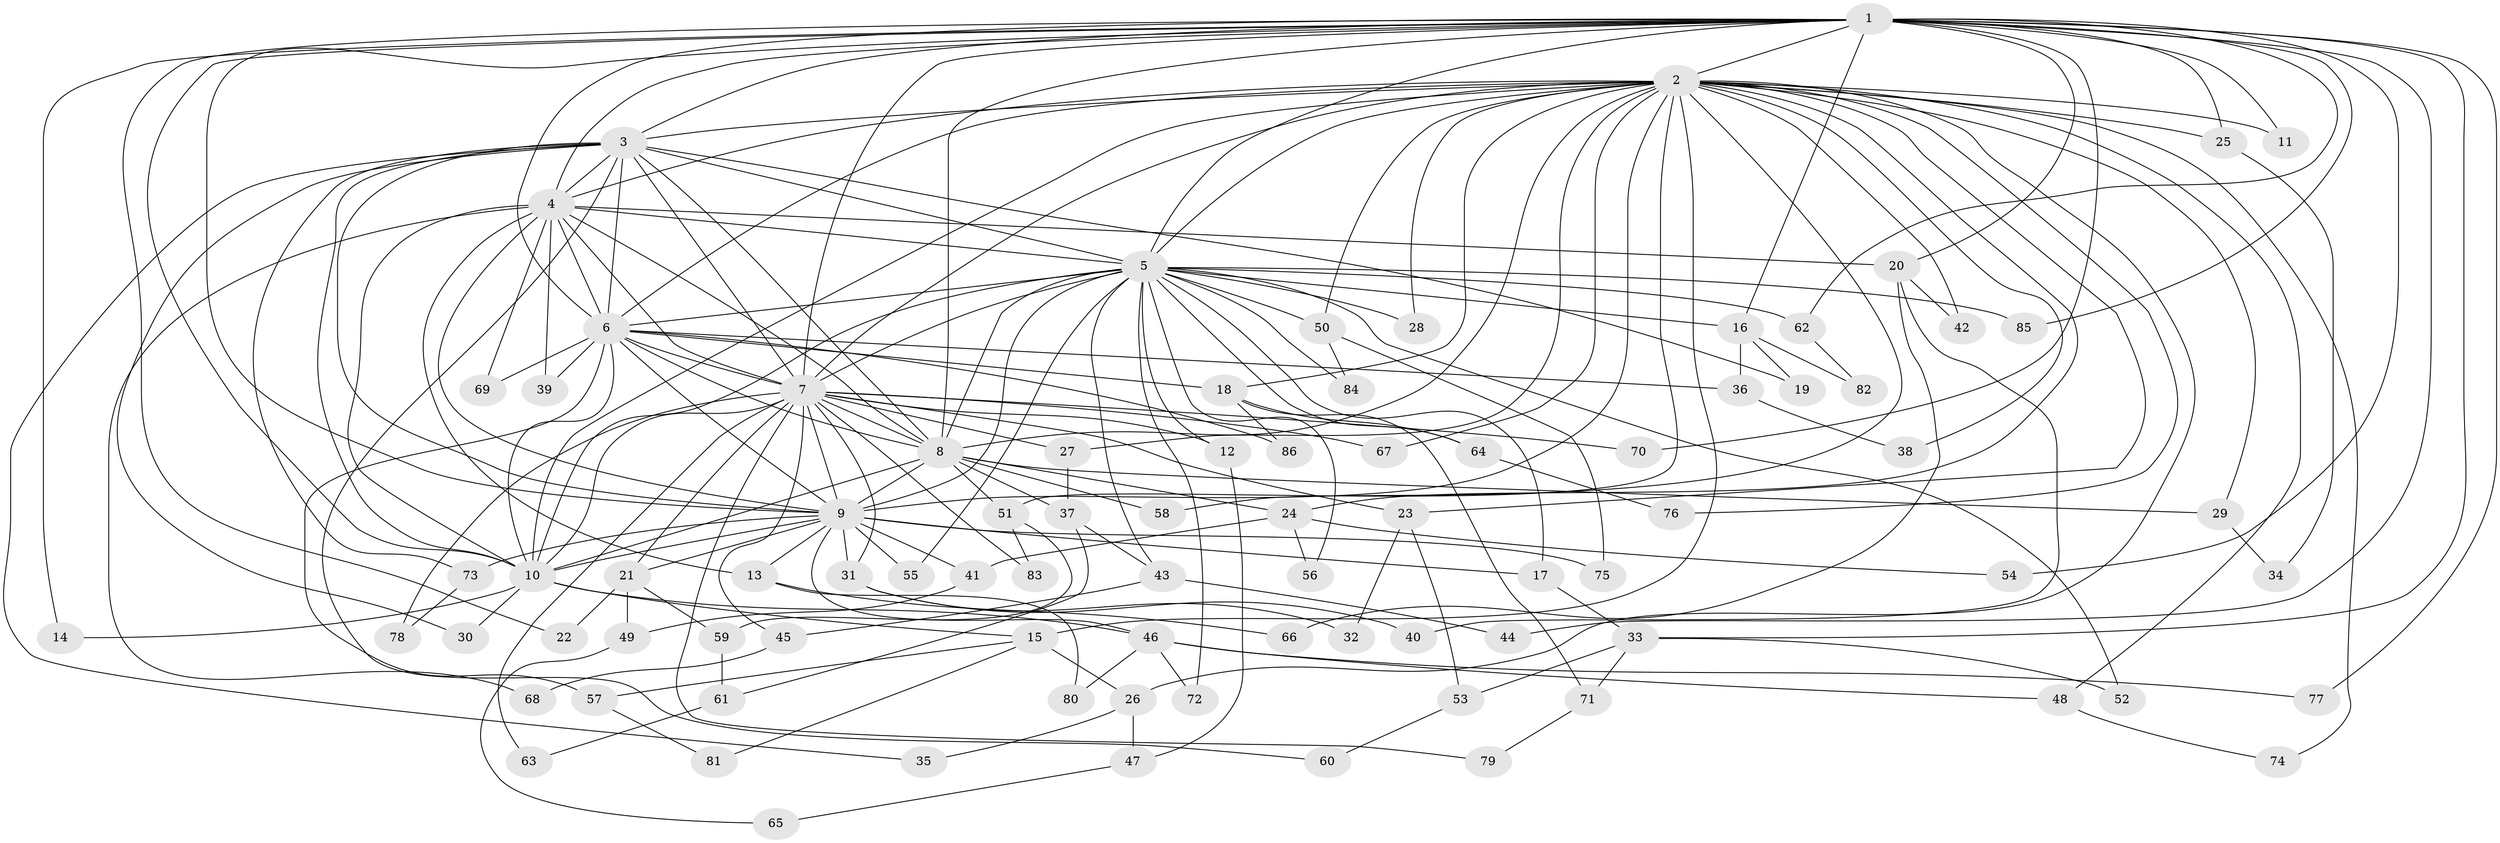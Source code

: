// Generated by graph-tools (version 1.1) at 2025/46/03/09/25 04:46:13]
// undirected, 86 vertices, 197 edges
graph export_dot {
graph [start="1"]
  node [color=gray90,style=filled];
  1;
  2;
  3;
  4;
  5;
  6;
  7;
  8;
  9;
  10;
  11;
  12;
  13;
  14;
  15;
  16;
  17;
  18;
  19;
  20;
  21;
  22;
  23;
  24;
  25;
  26;
  27;
  28;
  29;
  30;
  31;
  32;
  33;
  34;
  35;
  36;
  37;
  38;
  39;
  40;
  41;
  42;
  43;
  44;
  45;
  46;
  47;
  48;
  49;
  50;
  51;
  52;
  53;
  54;
  55;
  56;
  57;
  58;
  59;
  60;
  61;
  62;
  63;
  64;
  65;
  66;
  67;
  68;
  69;
  70;
  71;
  72;
  73;
  74;
  75;
  76;
  77;
  78;
  79;
  80;
  81;
  82;
  83;
  84;
  85;
  86;
  1 -- 2;
  1 -- 3;
  1 -- 4;
  1 -- 5;
  1 -- 6;
  1 -- 7;
  1 -- 8;
  1 -- 9;
  1 -- 10;
  1 -- 11;
  1 -- 14;
  1 -- 16;
  1 -- 20;
  1 -- 22;
  1 -- 25;
  1 -- 33;
  1 -- 44;
  1 -- 54;
  1 -- 62;
  1 -- 70;
  1 -- 77;
  1 -- 85;
  2 -- 3;
  2 -- 4;
  2 -- 5;
  2 -- 6;
  2 -- 7;
  2 -- 8;
  2 -- 9;
  2 -- 10;
  2 -- 11;
  2 -- 15;
  2 -- 18;
  2 -- 23;
  2 -- 24;
  2 -- 25;
  2 -- 26;
  2 -- 27;
  2 -- 28;
  2 -- 29;
  2 -- 38;
  2 -- 42;
  2 -- 48;
  2 -- 50;
  2 -- 51;
  2 -- 58;
  2 -- 67;
  2 -- 74;
  2 -- 76;
  3 -- 4;
  3 -- 5;
  3 -- 6;
  3 -- 7;
  3 -- 8;
  3 -- 9;
  3 -- 10;
  3 -- 19;
  3 -- 30;
  3 -- 35;
  3 -- 60;
  3 -- 73;
  4 -- 5;
  4 -- 6;
  4 -- 7;
  4 -- 8;
  4 -- 9;
  4 -- 10;
  4 -- 13;
  4 -- 20;
  4 -- 39;
  4 -- 68;
  4 -- 69;
  5 -- 6;
  5 -- 7;
  5 -- 8;
  5 -- 9;
  5 -- 10;
  5 -- 12;
  5 -- 16;
  5 -- 17;
  5 -- 28;
  5 -- 43;
  5 -- 50;
  5 -- 52;
  5 -- 55;
  5 -- 56;
  5 -- 62;
  5 -- 64;
  5 -- 72;
  5 -- 84;
  5 -- 85;
  6 -- 7;
  6 -- 8;
  6 -- 9;
  6 -- 10;
  6 -- 18;
  6 -- 36;
  6 -- 39;
  6 -- 57;
  6 -- 69;
  6 -- 86;
  7 -- 8;
  7 -- 9;
  7 -- 10;
  7 -- 12;
  7 -- 21;
  7 -- 23;
  7 -- 27;
  7 -- 31;
  7 -- 45;
  7 -- 63;
  7 -- 67;
  7 -- 70;
  7 -- 78;
  7 -- 79;
  7 -- 83;
  8 -- 9;
  8 -- 10;
  8 -- 24;
  8 -- 29;
  8 -- 37;
  8 -- 51;
  8 -- 58;
  9 -- 10;
  9 -- 13;
  9 -- 17;
  9 -- 21;
  9 -- 31;
  9 -- 41;
  9 -- 46;
  9 -- 55;
  9 -- 73;
  9 -- 75;
  10 -- 14;
  10 -- 15;
  10 -- 30;
  10 -- 46;
  12 -- 47;
  13 -- 66;
  13 -- 80;
  15 -- 26;
  15 -- 57;
  15 -- 81;
  16 -- 19;
  16 -- 36;
  16 -- 82;
  17 -- 33;
  18 -- 64;
  18 -- 71;
  18 -- 86;
  20 -- 40;
  20 -- 42;
  20 -- 66;
  21 -- 22;
  21 -- 49;
  21 -- 59;
  23 -- 32;
  23 -- 53;
  24 -- 41;
  24 -- 54;
  24 -- 56;
  25 -- 34;
  26 -- 35;
  26 -- 47;
  27 -- 37;
  29 -- 34;
  31 -- 32;
  31 -- 40;
  33 -- 52;
  33 -- 53;
  33 -- 71;
  36 -- 38;
  37 -- 43;
  37 -- 61;
  41 -- 49;
  43 -- 44;
  43 -- 45;
  45 -- 68;
  46 -- 48;
  46 -- 72;
  46 -- 77;
  46 -- 80;
  47 -- 65;
  48 -- 74;
  49 -- 65;
  50 -- 75;
  50 -- 84;
  51 -- 59;
  51 -- 83;
  53 -- 60;
  57 -- 81;
  59 -- 61;
  61 -- 63;
  62 -- 82;
  64 -- 76;
  71 -- 79;
  73 -- 78;
}
